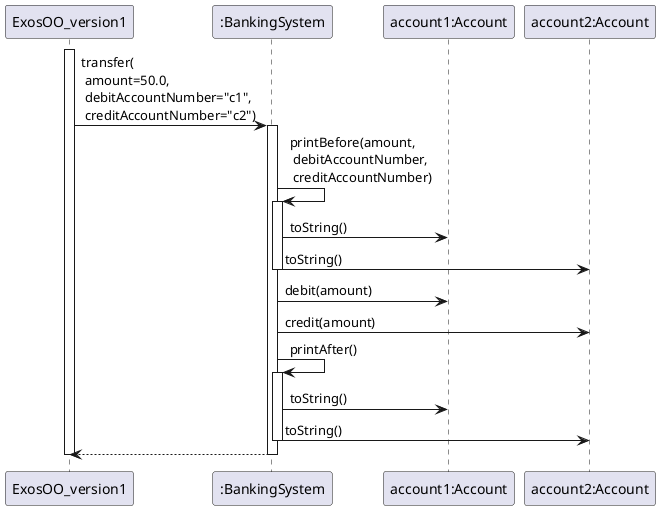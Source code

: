 @startuml
participant Main as "ExosOO_version1"
participant BankingSystem as ":BankingSystem"
participant Account1 as "account1:Account"
participant Account2 as "account2:Account"

activate Main

Main -> BankingSystem : transfer(\n amount=50.0, \n debitAccountNumber="c1",\n creditAccountNumber="c2")
activate BankingSystem

BankingSystem -> BankingSystem : printBefore(amount,\n debitAccountNumber,\n creditAccountNumber)
activate BankingSystem
BankingSystem -> Account1 : toString()
BankingSystem -> Account2 : toString()
deactivate BankingSystem

BankingSystem -> Account1 : debit(amount)


BankingSystem -> Account2 : credit(amount)


BankingSystem -> BankingSystem : printAfter()
activate BankingSystem
BankingSystem -> Account1 : toString()
BankingSystem -> Account2 : toString()
deactivate BankingSystem

BankingSystem --> Main
deactivate BankingSystem

deactivate Main

@enduml